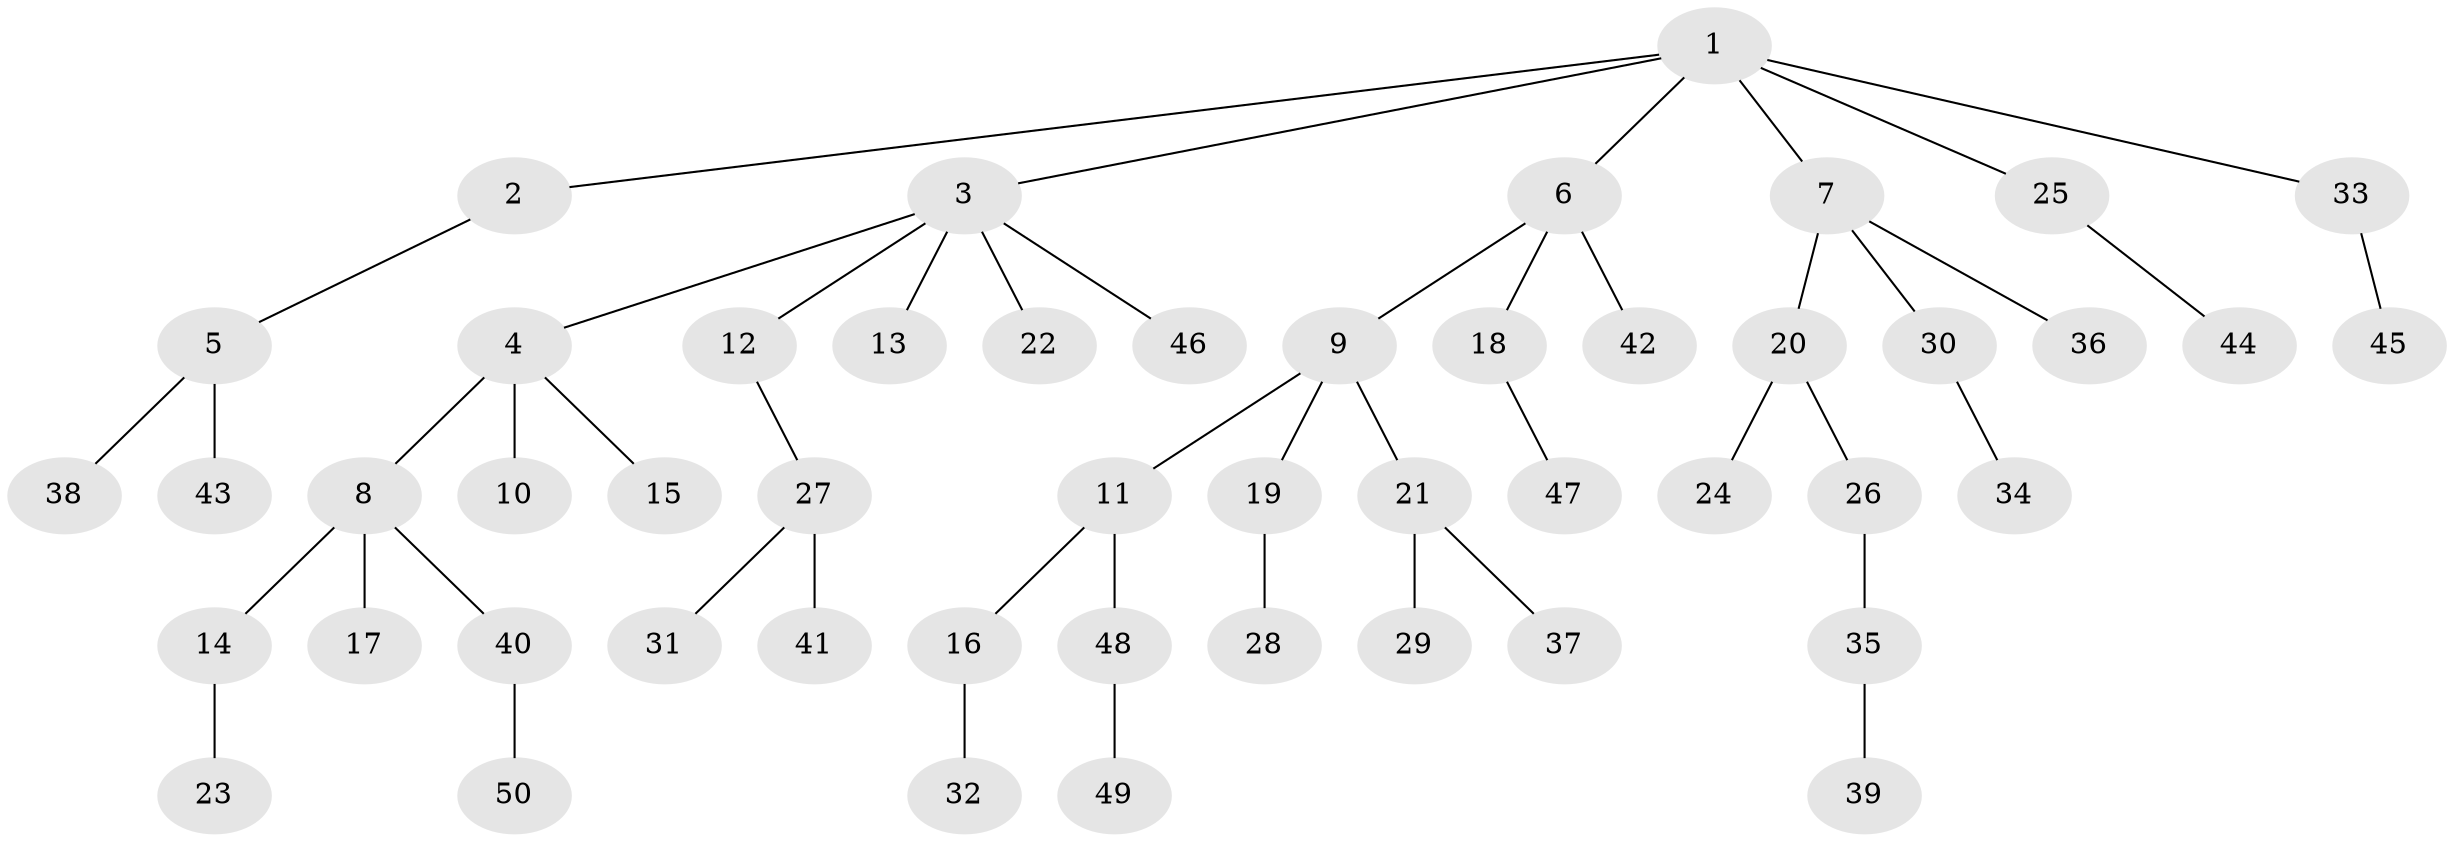 // Generated by graph-tools (version 1.1) at 2025/26/03/09/25 03:26:26]
// undirected, 50 vertices, 49 edges
graph export_dot {
graph [start="1"]
  node [color=gray90,style=filled];
  1;
  2;
  3;
  4;
  5;
  6;
  7;
  8;
  9;
  10;
  11;
  12;
  13;
  14;
  15;
  16;
  17;
  18;
  19;
  20;
  21;
  22;
  23;
  24;
  25;
  26;
  27;
  28;
  29;
  30;
  31;
  32;
  33;
  34;
  35;
  36;
  37;
  38;
  39;
  40;
  41;
  42;
  43;
  44;
  45;
  46;
  47;
  48;
  49;
  50;
  1 -- 2;
  1 -- 3;
  1 -- 6;
  1 -- 7;
  1 -- 25;
  1 -- 33;
  2 -- 5;
  3 -- 4;
  3 -- 12;
  3 -- 13;
  3 -- 22;
  3 -- 46;
  4 -- 8;
  4 -- 10;
  4 -- 15;
  5 -- 38;
  5 -- 43;
  6 -- 9;
  6 -- 18;
  6 -- 42;
  7 -- 20;
  7 -- 30;
  7 -- 36;
  8 -- 14;
  8 -- 17;
  8 -- 40;
  9 -- 11;
  9 -- 19;
  9 -- 21;
  11 -- 16;
  11 -- 48;
  12 -- 27;
  14 -- 23;
  16 -- 32;
  18 -- 47;
  19 -- 28;
  20 -- 24;
  20 -- 26;
  21 -- 29;
  21 -- 37;
  25 -- 44;
  26 -- 35;
  27 -- 31;
  27 -- 41;
  30 -- 34;
  33 -- 45;
  35 -- 39;
  40 -- 50;
  48 -- 49;
}
